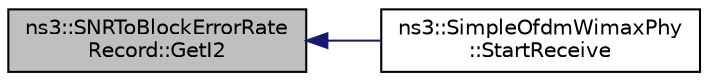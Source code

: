 digraph "ns3::SNRToBlockErrorRateRecord::GetI2"
{
  edge [fontname="Helvetica",fontsize="10",labelfontname="Helvetica",labelfontsize="10"];
  node [fontname="Helvetica",fontsize="10",shape=record];
  rankdir="LR";
  Node1 [label="ns3::SNRToBlockErrorRate\lRecord::GetI2",height=0.2,width=0.4,color="black", fillcolor="grey75", style="filled", fontcolor="black"];
  Node1 -> Node2 [dir="back",color="midnightblue",fontsize="10",style="solid"];
  Node2 [label="ns3::SimpleOfdmWimaxPhy\l::StartReceive",height=0.2,width=0.4,color="black", fillcolor="white", style="filled",URL="$d5/dba/classns3_1_1SimpleOfdmWimaxPhy.html#afd0ada1680b119d166fb3cf65d804f13",tooltip="start the reception of a fec block "];
}
